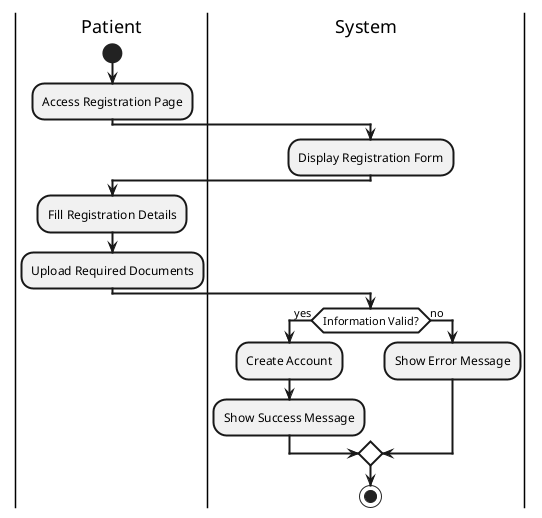 @startuml
skinparam defaultTextAlignment center
skinparam ArrowThickness 2
skinparam ActivityBorderThickness 2
skinparam ActivityDiamondBackgroundColor white
skinparam ActivityDiamondBorderThickness 2

|Patient|
start
:Access Registration Page;

|System|
:Display Registration Form;

|Patient|
:Fill Registration Details;
:Upload Required Documents;

|System|
if (Information Valid?) then (yes)
  :Create Account;
  :Show Success Message;
else (no)
  :Show Error Message;
endif

stop

@enduml 